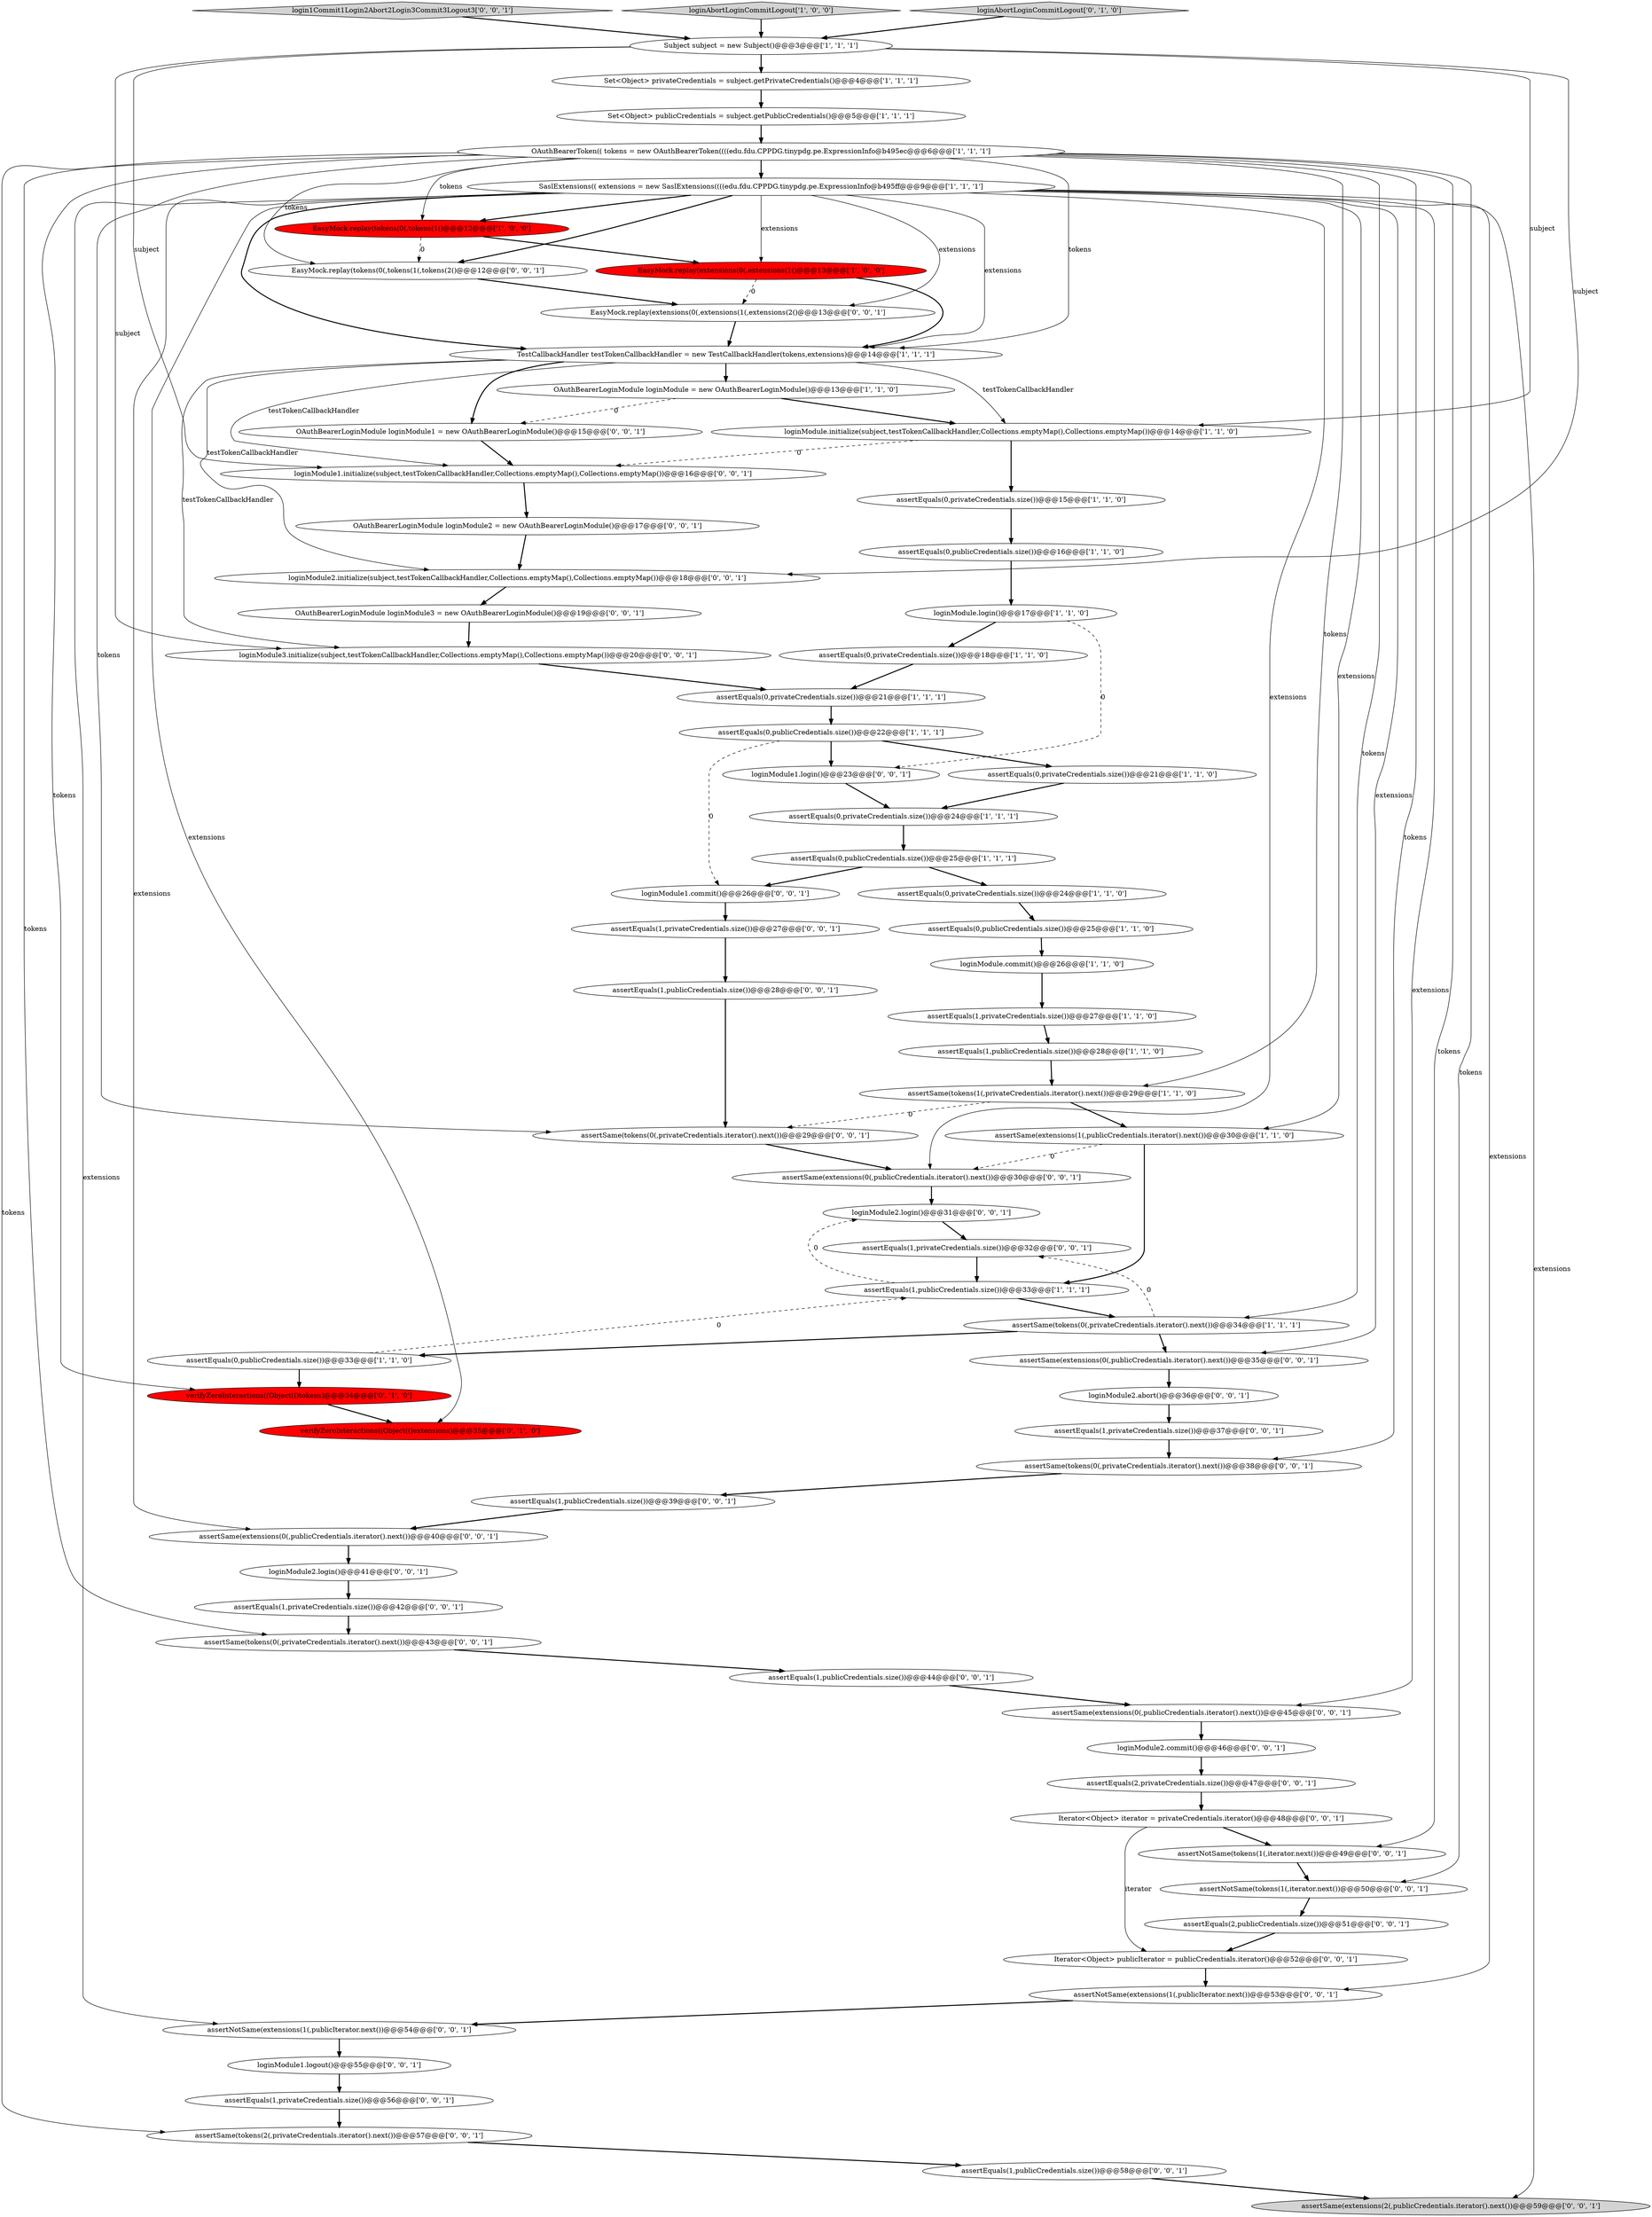 digraph {
0 [style = filled, label = "assertEquals(0,publicCredentials.size())@@@25@@@['1', '1', '1']", fillcolor = white, shape = ellipse image = "AAA0AAABBB1BBB"];
73 [style = filled, label = "assertEquals(1,publicCredentials.size())@@@39@@@['0', '0', '1']", fillcolor = white, shape = ellipse image = "AAA0AAABBB3BBB"];
7 [style = filled, label = "Set<Object> publicCredentials = subject.getPublicCredentials()@@@5@@@['1', '1', '1']", fillcolor = white, shape = ellipse image = "AAA0AAABBB1BBB"];
18 [style = filled, label = "assertEquals(0,privateCredentials.size())@@@15@@@['1', '1', '0']", fillcolor = white, shape = ellipse image = "AAA0AAABBB1BBB"];
53 [style = filled, label = "assertEquals(1,privateCredentials.size())@@@56@@@['0', '0', '1']", fillcolor = white, shape = ellipse image = "AAA0AAABBB3BBB"];
23 [style = filled, label = "assertSame(extensions(1(,publicCredentials.iterator().next())@@@30@@@['1', '1', '0']", fillcolor = white, shape = ellipse image = "AAA0AAABBB1BBB"];
46 [style = filled, label = "assertEquals(2,publicCredentials.size())@@@51@@@['0', '0', '1']", fillcolor = white, shape = ellipse image = "AAA0AAABBB3BBB"];
33 [style = filled, label = "EasyMock.replay(tokens(0(,tokens(1(,tokens(2()@@@12@@@['0', '0', '1']", fillcolor = white, shape = ellipse image = "AAA0AAABBB3BBB"];
5 [style = filled, label = "assertEquals(0,privateCredentials.size())@@@21@@@['1', '1', '0']", fillcolor = white, shape = ellipse image = "AAA0AAABBB1BBB"];
15 [style = filled, label = "assertEquals(0,publicCredentials.size())@@@33@@@['1', '1', '0']", fillcolor = white, shape = ellipse image = "AAA0AAABBB1BBB"];
45 [style = filled, label = "login1Commit1Login2Abort2Login3Commit3Logout3['0', '0', '1']", fillcolor = lightgray, shape = diamond image = "AAA0AAABBB3BBB"];
16 [style = filled, label = "assertEquals(1,privateCredentials.size())@@@27@@@['1', '1', '0']", fillcolor = white, shape = ellipse image = "AAA0AAABBB1BBB"];
24 [style = filled, label = "loginAbortLoginCommitLogout['1', '0', '0']", fillcolor = lightgray, shape = diamond image = "AAA0AAABBB1BBB"];
31 [style = filled, label = "verifyZeroInteractions((Object(()extensions)@@@35@@@['0', '1', '0']", fillcolor = red, shape = ellipse image = "AAA1AAABBB2BBB"];
30 [style = filled, label = "verifyZeroInteractions((Object(()tokens)@@@34@@@['0', '1', '0']", fillcolor = red, shape = ellipse image = "AAA1AAABBB2BBB"];
60 [style = filled, label = "OAuthBearerLoginModule loginModule3 = new OAuthBearerLoginModule()@@@19@@@['0', '0', '1']", fillcolor = white, shape = ellipse image = "AAA0AAABBB3BBB"];
72 [style = filled, label = "assertEquals(1,privateCredentials.size())@@@32@@@['0', '0', '1']", fillcolor = white, shape = ellipse image = "AAA0AAABBB3BBB"];
40 [style = filled, label = "assertEquals(2,privateCredentials.size())@@@47@@@['0', '0', '1']", fillcolor = white, shape = ellipse image = "AAA0AAABBB3BBB"];
10 [style = filled, label = "assertSame(tokens(0(,privateCredentials.iterator().next())@@@34@@@['1', '1', '1']", fillcolor = white, shape = ellipse image = "AAA0AAABBB1BBB"];
21 [style = filled, label = "OAuthBearerToken(( tokens = new OAuthBearerToken((((edu.fdu.CPPDG.tinypdg.pe.ExpressionInfo@b495ec@@@6@@@['1', '1', '1']", fillcolor = white, shape = ellipse image = "AAA0AAABBB1BBB"];
58 [style = filled, label = "loginModule3.initialize(subject,testTokenCallbackHandler,Collections.emptyMap(),Collections.emptyMap())@@@20@@@['0', '0', '1']", fillcolor = white, shape = ellipse image = "AAA0AAABBB3BBB"];
68 [style = filled, label = "assertNotSame(tokens(1(,iterator.next())@@@49@@@['0', '0', '1']", fillcolor = white, shape = ellipse image = "AAA0AAABBB3BBB"];
54 [style = filled, label = "OAuthBearerLoginModule loginModule2 = new OAuthBearerLoginModule()@@@17@@@['0', '0', '1']", fillcolor = white, shape = ellipse image = "AAA0AAABBB3BBB"];
2 [style = filled, label = "loginModule.commit()@@@26@@@['1', '1', '0']", fillcolor = white, shape = ellipse image = "AAA0AAABBB1BBB"];
19 [style = filled, label = "assertEquals(0,publicCredentials.size())@@@22@@@['1', '1', '1']", fillcolor = white, shape = ellipse image = "AAA0AAABBB1BBB"];
41 [style = filled, label = "assertEquals(1,publicCredentials.size())@@@58@@@['0', '0', '1']", fillcolor = white, shape = ellipse image = "AAA0AAABBB3BBB"];
70 [style = filled, label = "loginModule2.commit()@@@46@@@['0', '0', '1']", fillcolor = white, shape = ellipse image = "AAA0AAABBB3BBB"];
39 [style = filled, label = "Iterator<Object> publicIterator = publicCredentials.iterator()@@@52@@@['0', '0', '1']", fillcolor = white, shape = ellipse image = "AAA0AAABBB3BBB"];
57 [style = filled, label = "assertSame(tokens(0(,privateCredentials.iterator().next())@@@43@@@['0', '0', '1']", fillcolor = white, shape = ellipse image = "AAA0AAABBB3BBB"];
13 [style = filled, label = "assertEquals(0,privateCredentials.size())@@@24@@@['1', '1', '0']", fillcolor = white, shape = ellipse image = "AAA0AAABBB1BBB"];
25 [style = filled, label = "assertEquals(0,publicCredentials.size())@@@16@@@['1', '1', '0']", fillcolor = white, shape = ellipse image = "AAA0AAABBB1BBB"];
27 [style = filled, label = "assertEquals(0,privateCredentials.size())@@@24@@@['1', '1', '1']", fillcolor = white, shape = ellipse image = "AAA0AAABBB1BBB"];
36 [style = filled, label = "assertNotSame(tokens(1(,iterator.next())@@@50@@@['0', '0', '1']", fillcolor = white, shape = ellipse image = "AAA0AAABBB3BBB"];
65 [style = filled, label = "assertSame(tokens(2(,privateCredentials.iterator().next())@@@57@@@['0', '0', '1']", fillcolor = white, shape = ellipse image = "AAA0AAABBB3BBB"];
71 [style = filled, label = "loginModule2.login()@@@31@@@['0', '0', '1']", fillcolor = white, shape = ellipse image = "AAA0AAABBB3BBB"];
9 [style = filled, label = "OAuthBearerLoginModule loginModule = new OAuthBearerLoginModule()@@@13@@@['1', '1', '0']", fillcolor = white, shape = ellipse image = "AAA0AAABBB1BBB"];
4 [style = filled, label = "loginModule.initialize(subject,testTokenCallbackHandler,Collections.emptyMap(),Collections.emptyMap())@@@14@@@['1', '1', '0']", fillcolor = white, shape = ellipse image = "AAA0AAABBB1BBB"];
35 [style = filled, label = "assertEquals(1,privateCredentials.size())@@@42@@@['0', '0', '1']", fillcolor = white, shape = ellipse image = "AAA0AAABBB3BBB"];
37 [style = filled, label = "loginModule2.initialize(subject,testTokenCallbackHandler,Collections.emptyMap(),Collections.emptyMap())@@@18@@@['0', '0', '1']", fillcolor = white, shape = ellipse image = "AAA0AAABBB3BBB"];
38 [style = filled, label = "assertEquals(1,privateCredentials.size())@@@27@@@['0', '0', '1']", fillcolor = white, shape = ellipse image = "AAA0AAABBB3BBB"];
44 [style = filled, label = "assertSame(extensions(2(,publicCredentials.iterator().next())@@@59@@@['0', '0', '1']", fillcolor = lightgray, shape = ellipse image = "AAA0AAABBB3BBB"];
8 [style = filled, label = "EasyMock.replay(tokens(0(,tokens(1()@@@12@@@['1', '0', '0']", fillcolor = red, shape = ellipse image = "AAA1AAABBB1BBB"];
51 [style = filled, label = "assertNotSame(extensions(1(,publicIterator.next())@@@53@@@['0', '0', '1']", fillcolor = white, shape = ellipse image = "AAA0AAABBB3BBB"];
55 [style = filled, label = "OAuthBearerLoginModule loginModule1 = new OAuthBearerLoginModule()@@@15@@@['0', '0', '1']", fillcolor = white, shape = ellipse image = "AAA0AAABBB3BBB"];
74 [style = filled, label = "assertEquals(1,publicCredentials.size())@@@44@@@['0', '0', '1']", fillcolor = white, shape = ellipse image = "AAA0AAABBB3BBB"];
62 [style = filled, label = "loginModule2.login()@@@41@@@['0', '0', '1']", fillcolor = white, shape = ellipse image = "AAA0AAABBB3BBB"];
66 [style = filled, label = "assertSame(extensions(0(,publicCredentials.iterator().next())@@@30@@@['0', '0', '1']", fillcolor = white, shape = ellipse image = "AAA0AAABBB3BBB"];
67 [style = filled, label = "assertNotSame(extensions(1(,publicIterator.next())@@@54@@@['0', '0', '1']", fillcolor = white, shape = ellipse image = "AAA0AAABBB3BBB"];
29 [style = filled, label = "assertEquals(1,publicCredentials.size())@@@28@@@['1', '1', '0']", fillcolor = white, shape = ellipse image = "AAA0AAABBB1BBB"];
50 [style = filled, label = "assertSame(tokens(0(,privateCredentials.iterator().next())@@@38@@@['0', '0', '1']", fillcolor = white, shape = ellipse image = "AAA0AAABBB3BBB"];
20 [style = filled, label = "assertSame(tokens(1(,privateCredentials.iterator().next())@@@29@@@['1', '1', '0']", fillcolor = white, shape = ellipse image = "AAA0AAABBB1BBB"];
12 [style = filled, label = "assertEquals(0,privateCredentials.size())@@@21@@@['1', '1', '1']", fillcolor = white, shape = ellipse image = "AAA0AAABBB1BBB"];
28 [style = filled, label = "assertEquals(0,publicCredentials.size())@@@25@@@['1', '1', '0']", fillcolor = white, shape = ellipse image = "AAA0AAABBB1BBB"];
26 [style = filled, label = "loginModule.login()@@@17@@@['1', '1', '0']", fillcolor = white, shape = ellipse image = "AAA0AAABBB1BBB"];
42 [style = filled, label = "assertEquals(1,privateCredentials.size())@@@37@@@['0', '0', '1']", fillcolor = white, shape = ellipse image = "AAA0AAABBB3BBB"];
49 [style = filled, label = "loginModule1.logout()@@@55@@@['0', '0', '1']", fillcolor = white, shape = ellipse image = "AAA0AAABBB3BBB"];
56 [style = filled, label = "Iterator<Object> iterator = privateCredentials.iterator()@@@48@@@['0', '0', '1']", fillcolor = white, shape = ellipse image = "AAA0AAABBB3BBB"];
59 [style = filled, label = "loginModule1.login()@@@23@@@['0', '0', '1']", fillcolor = white, shape = ellipse image = "AAA0AAABBB3BBB"];
3 [style = filled, label = "assertEquals(0,privateCredentials.size())@@@18@@@['1', '1', '0']", fillcolor = white, shape = ellipse image = "AAA0AAABBB1BBB"];
34 [style = filled, label = "assertSame(extensions(0(,publicCredentials.iterator().next())@@@40@@@['0', '0', '1']", fillcolor = white, shape = ellipse image = "AAA0AAABBB3BBB"];
61 [style = filled, label = "assertEquals(1,publicCredentials.size())@@@28@@@['0', '0', '1']", fillcolor = white, shape = ellipse image = "AAA0AAABBB3BBB"];
17 [style = filled, label = "SaslExtensions(( extensions = new SaslExtensions((((edu.fdu.CPPDG.tinypdg.pe.ExpressionInfo@b495ff@@@9@@@['1', '1', '1']", fillcolor = white, shape = ellipse image = "AAA0AAABBB1BBB"];
69 [style = filled, label = "loginModule1.initialize(subject,testTokenCallbackHandler,Collections.emptyMap(),Collections.emptyMap())@@@16@@@['0', '0', '1']", fillcolor = white, shape = ellipse image = "AAA0AAABBB3BBB"];
14 [style = filled, label = "Set<Object> privateCredentials = subject.getPrivateCredentials()@@@4@@@['1', '1', '1']", fillcolor = white, shape = ellipse image = "AAA0AAABBB1BBB"];
52 [style = filled, label = "assertSame(extensions(0(,publicCredentials.iterator().next())@@@45@@@['0', '0', '1']", fillcolor = white, shape = ellipse image = "AAA0AAABBB3BBB"];
64 [style = filled, label = "EasyMock.replay(extensions(0(,extensions(1(,extensions(2()@@@13@@@['0', '0', '1']", fillcolor = white, shape = ellipse image = "AAA0AAABBB3BBB"];
48 [style = filled, label = "assertSame(extensions(0(,publicCredentials.iterator().next())@@@35@@@['0', '0', '1']", fillcolor = white, shape = ellipse image = "AAA0AAABBB3BBB"];
63 [style = filled, label = "loginModule1.commit()@@@26@@@['0', '0', '1']", fillcolor = white, shape = ellipse image = "AAA0AAABBB3BBB"];
32 [style = filled, label = "loginAbortLoginCommitLogout['0', '1', '0']", fillcolor = lightgray, shape = diamond image = "AAA0AAABBB2BBB"];
1 [style = filled, label = "TestCallbackHandler testTokenCallbackHandler = new TestCallbackHandler(tokens,extensions)@@@14@@@['1', '1', '1']", fillcolor = white, shape = ellipse image = "AAA0AAABBB1BBB"];
11 [style = filled, label = "EasyMock.replay(extensions(0(,extensions(1()@@@13@@@['1', '0', '0']", fillcolor = red, shape = ellipse image = "AAA1AAABBB1BBB"];
6 [style = filled, label = "assertEquals(1,publicCredentials.size())@@@33@@@['1', '1', '1']", fillcolor = white, shape = ellipse image = "AAA0AAABBB1BBB"];
22 [style = filled, label = "Subject subject = new Subject()@@@3@@@['1', '1', '1']", fillcolor = white, shape = ellipse image = "AAA0AAABBB1BBB"];
47 [style = filled, label = "loginModule2.abort()@@@36@@@['0', '0', '1']", fillcolor = white, shape = ellipse image = "AAA0AAABBB3BBB"];
43 [style = filled, label = "assertSame(tokens(0(,privateCredentials.iterator().next())@@@29@@@['0', '0', '1']", fillcolor = white, shape = ellipse image = "AAA0AAABBB3BBB"];
51->67 [style = bold, label=""];
17->64 [style = solid, label="extensions"];
32->22 [style = bold, label=""];
21->33 [style = solid, label="tokens"];
61->43 [style = bold, label=""];
1->55 [style = bold, label=""];
0->13 [style = bold, label=""];
17->23 [style = solid, label="extensions"];
8->33 [style = dashed, label="0"];
58->12 [style = bold, label=""];
14->7 [style = bold, label=""];
19->5 [style = bold, label=""];
1->69 [style = solid, label="testTokenCallbackHandler"];
37->60 [style = bold, label=""];
39->51 [style = bold, label=""];
53->65 [style = bold, label=""];
22->58 [style = solid, label="subject"];
45->22 [style = bold, label=""];
57->74 [style = bold, label=""];
54->37 [style = bold, label=""];
63->38 [style = bold, label=""];
17->51 [style = solid, label="extensions"];
8->11 [style = bold, label=""];
64->1 [style = bold, label=""];
2->16 [style = bold, label=""];
22->4 [style = solid, label="subject"];
21->57 [style = solid, label="tokens"];
27->0 [style = bold, label=""];
16->29 [style = bold, label=""];
17->48 [style = solid, label="extensions"];
10->72 [style = dashed, label="0"];
1->4 [style = solid, label="testTokenCallbackHandler"];
10->48 [style = bold, label=""];
4->18 [style = bold, label=""];
17->31 [style = solid, label="extensions"];
46->39 [style = bold, label=""];
35->57 [style = bold, label=""];
6->71 [style = dashed, label="0"];
29->20 [style = bold, label=""];
36->46 [style = bold, label=""];
43->66 [style = bold, label=""];
20->23 [style = bold, label=""];
17->66 [style = solid, label="extensions"];
34->62 [style = bold, label=""];
17->34 [style = solid, label="extensions"];
25->26 [style = bold, label=""];
66->71 [style = bold, label=""];
18->25 [style = bold, label=""];
21->43 [style = solid, label="tokens"];
1->37 [style = solid, label="testTokenCallbackHandler"];
70->40 [style = bold, label=""];
22->14 [style = bold, label=""];
56->68 [style = bold, label=""];
21->65 [style = solid, label="tokens"];
17->8 [style = bold, label=""];
9->55 [style = dashed, label="0"];
59->27 [style = bold, label=""];
22->37 [style = solid, label="subject"];
68->36 [style = bold, label=""];
21->36 [style = solid, label="tokens"];
21->68 [style = solid, label="tokens"];
17->1 [style = bold, label=""];
47->42 [style = bold, label=""];
40->56 [style = bold, label=""];
55->69 [style = bold, label=""];
11->64 [style = dashed, label="0"];
26->3 [style = bold, label=""];
65->41 [style = bold, label=""];
17->44 [style = solid, label="extensions"];
4->69 [style = dashed, label="0"];
23->66 [style = dashed, label="0"];
3->12 [style = bold, label=""];
62->35 [style = bold, label=""];
19->59 [style = bold, label=""];
1->9 [style = bold, label=""];
71->72 [style = bold, label=""];
52->70 [style = bold, label=""];
60->58 [style = bold, label=""];
56->39 [style = solid, label="iterator"];
21->20 [style = solid, label="tokens"];
30->31 [style = bold, label=""];
73->34 [style = bold, label=""];
23->6 [style = bold, label=""];
6->10 [style = bold, label=""];
21->30 [style = solid, label="tokens"];
0->63 [style = bold, label=""];
22->69 [style = solid, label="subject"];
20->43 [style = dashed, label="0"];
21->10 [style = solid, label="tokens"];
26->59 [style = dashed, label="0"];
17->1 [style = solid, label="extensions"];
42->50 [style = bold, label=""];
10->15 [style = bold, label=""];
11->1 [style = bold, label=""];
74->52 [style = bold, label=""];
9->4 [style = bold, label=""];
21->1 [style = solid, label="tokens"];
69->54 [style = bold, label=""];
19->63 [style = dashed, label="0"];
17->33 [style = bold, label=""];
15->30 [style = bold, label=""];
72->6 [style = bold, label=""];
17->52 [style = solid, label="extensions"];
38->61 [style = bold, label=""];
24->22 [style = bold, label=""];
17->67 [style = solid, label="extensions"];
1->58 [style = solid, label="testTokenCallbackHandler"];
49->53 [style = bold, label=""];
28->2 [style = bold, label=""];
67->49 [style = bold, label=""];
21->50 [style = solid, label="tokens"];
48->47 [style = bold, label=""];
50->73 [style = bold, label=""];
15->6 [style = dashed, label="0"];
7->21 [style = bold, label=""];
5->27 [style = bold, label=""];
21->8 [style = solid, label="tokens"];
12->19 [style = bold, label=""];
33->64 [style = bold, label=""];
41->44 [style = bold, label=""];
21->17 [style = bold, label=""];
17->11 [style = solid, label="extensions"];
13->28 [style = bold, label=""];
}
